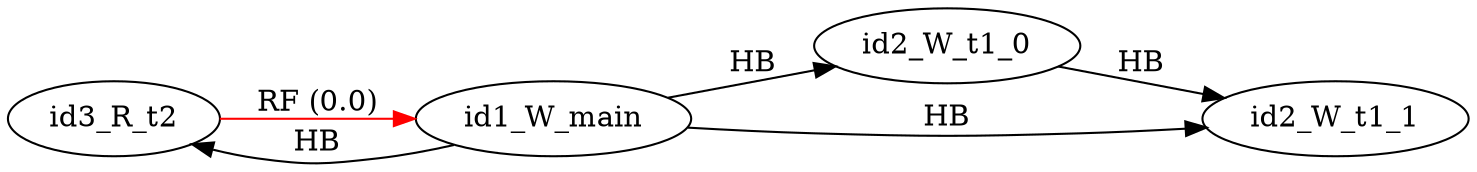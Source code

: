 digraph memory_model {
rankdir=LR;
splines=true; esep=0.5;
id3_R_t2 -> id1_W_main [label = "RF (0.0)", color="red"];
id2_W_t1_0 -> id2_W_t1_1 [label = "HB", color="black"];
id1_W_main -> id2_W_t1_0 [label = "HB", color="black"];
id1_W_main -> id2_W_t1_1 [label = "HB", color="black"];
id1_W_main -> id3_R_t2 [label = "HB", color="black"];
id1_W_main [pos="2.5,4!"]
id2_W_t1_0 [pos="0,2!"]
id2_W_t1_1 [pos="0,0!"]
id3_R_t2 [pos="5,2!"]
}